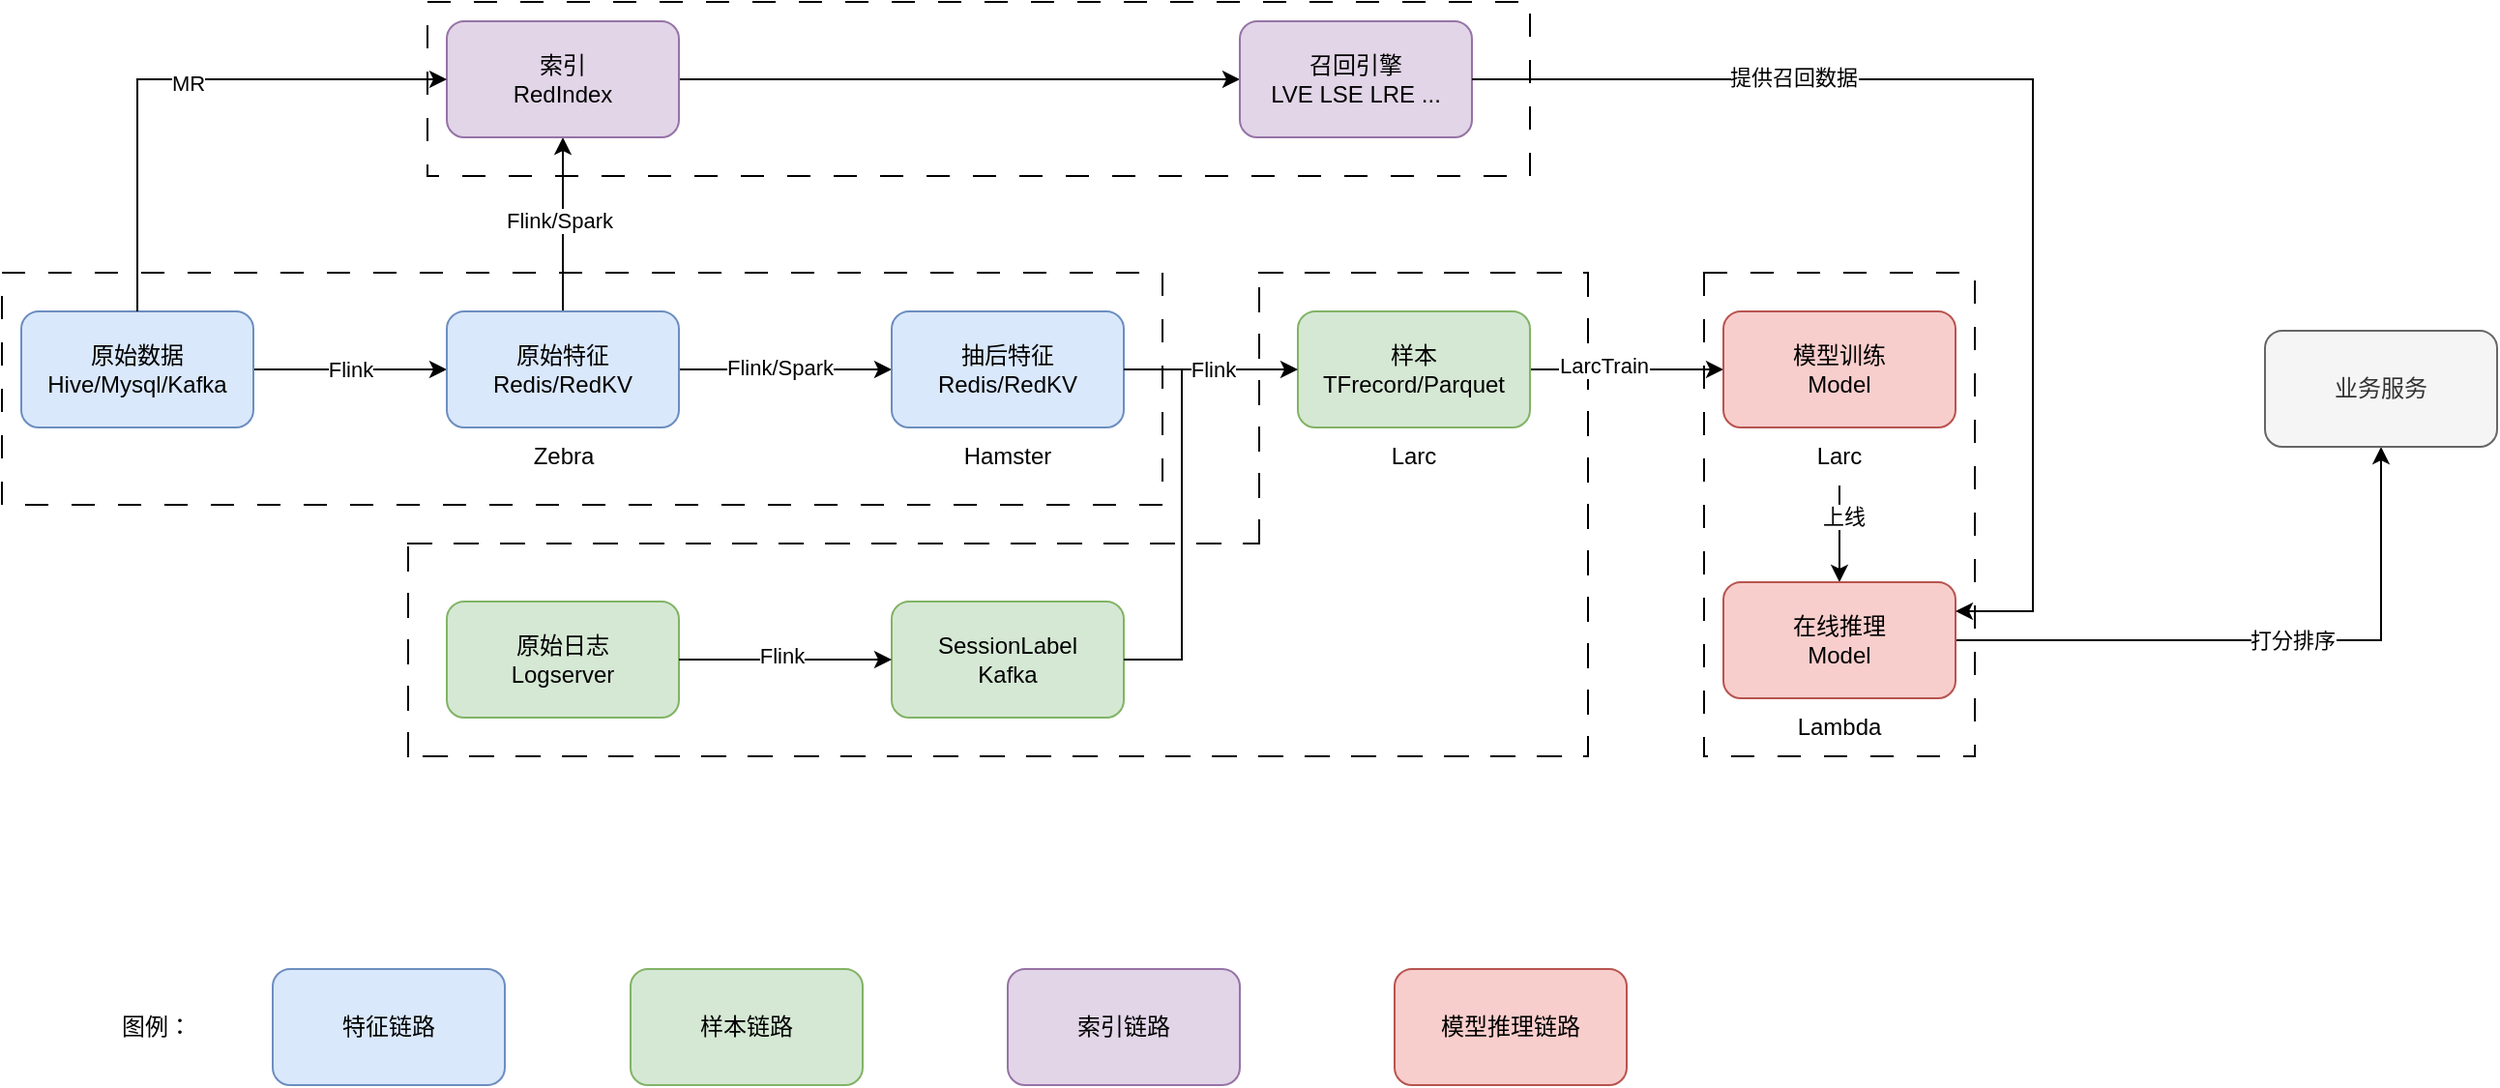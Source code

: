 <mxfile version="26.0.2">
  <diagram name="Page-1" id="Rh6VlPvLoZntSHXJzEm3">
    <mxGraphModel dx="1434" dy="1885" grid="1" gridSize="10" guides="1" tooltips="1" connect="1" arrows="1" fold="1" page="1" pageScale="1" pageWidth="850" pageHeight="1100" math="0" shadow="0">
      <root>
        <mxCell id="0" />
        <mxCell id="1" parent="0" />
        <mxCell id="I_cUN8AiSvmmq4-lAWB_-65" value="" style="rounded=0;whiteSpace=wrap;html=1;dashed=1;dashPattern=12 12;" vertex="1" parent="1">
          <mxGeometry x="340" y="-90" width="570" height="90" as="geometry" />
        </mxCell>
        <mxCell id="I_cUN8AiSvmmq4-lAWB_-55" value="" style="verticalLabelPosition=bottom;verticalAlign=top;html=1;shape=mxgraph.basic.rect;fillColor2=none;strokeWidth=1;size=20;indent=5;dashed=1;dashPattern=12 12;" vertex="1" parent="1">
          <mxGeometry x="1000" y="50" width="140" height="250" as="geometry" />
        </mxCell>
        <mxCell id="I_cUN8AiSvmmq4-lAWB_-54" value="" style="shape=partialRectangle;whiteSpace=wrap;html=1;bottom=0;right=0;fillColor=none;dashed=1;dashPattern=12 12;" vertex="1" parent="1">
          <mxGeometry x="770" y="50" width="170" height="140" as="geometry" />
        </mxCell>
        <mxCell id="I_cUN8AiSvmmq4-lAWB_-52" value="" style="shape=partialRectangle;whiteSpace=wrap;html=1;top=0;left=0;fillColor=none;dashed=1;dashPattern=12 12;" vertex="1" parent="1">
          <mxGeometry x="330" y="50" width="610" height="250" as="geometry" />
        </mxCell>
        <mxCell id="I_cUN8AiSvmmq4-lAWB_-53" value="" style="shape=partialRectangle;whiteSpace=wrap;html=1;bottom=0;right=0;fillColor=none;dashed=1;dashPattern=12 12;" vertex="1" parent="1">
          <mxGeometry x="330" y="190" width="440" height="110" as="geometry" />
        </mxCell>
        <mxCell id="I_cUN8AiSvmmq4-lAWB_-46" value="" style="rounded=0;whiteSpace=wrap;html=1;dashed=1;dashPattern=12 12;" vertex="1" parent="1">
          <mxGeometry x="120" y="50" width="600" height="120" as="geometry" />
        </mxCell>
        <mxCell id="I_cUN8AiSvmmq4-lAWB_-1" value="SessionLabel&lt;div&gt;Kafka&lt;/div&gt;" style="rounded=1;whiteSpace=wrap;html=1;fillColor=#d5e8d4;strokeColor=#82b366;" vertex="1" parent="1">
          <mxGeometry x="580" y="220" width="120" height="60" as="geometry" />
        </mxCell>
        <mxCell id="I_cUN8AiSvmmq4-lAWB_-7" value="Flink" style="edgeStyle=orthogonalEdgeStyle;rounded=0;orthogonalLoop=1;jettySize=auto;html=1;" edge="1" parent="1" source="I_cUN8AiSvmmq4-lAWB_-3" target="I_cUN8AiSvmmq4-lAWB_-5">
          <mxGeometry relative="1" as="geometry" />
        </mxCell>
        <mxCell id="I_cUN8AiSvmmq4-lAWB_-3" value="原始数据&lt;div&gt;&lt;span style=&quot;text-wrap-mode: nowrap;&quot;&gt;Hive/Mysql/Kafka&lt;/span&gt;&lt;/div&gt;" style="rounded=1;whiteSpace=wrap;html=1;fillColor=#dae8fc;strokeColor=#6c8ebf;" vertex="1" parent="1">
          <mxGeometry x="130" y="70" width="120" height="60" as="geometry" />
        </mxCell>
        <mxCell id="I_cUN8AiSvmmq4-lAWB_-14" value="" style="edgeStyle=orthogonalEdgeStyle;rounded=0;orthogonalLoop=1;jettySize=auto;html=1;" edge="1" parent="1" source="I_cUN8AiSvmmq4-lAWB_-5" target="I_cUN8AiSvmmq4-lAWB_-12">
          <mxGeometry relative="1" as="geometry" />
        </mxCell>
        <mxCell id="I_cUN8AiSvmmq4-lAWB_-15" value="Flink/Spark" style="edgeLabel;html=1;align=center;verticalAlign=middle;resizable=0;points=[];" vertex="1" connectable="0" parent="I_cUN8AiSvmmq4-lAWB_-14">
          <mxGeometry x="-0.067" y="1" relative="1" as="geometry">
            <mxPoint as="offset" />
          </mxGeometry>
        </mxCell>
        <mxCell id="I_cUN8AiSvmmq4-lAWB_-56" value="" style="edgeStyle=orthogonalEdgeStyle;rounded=0;orthogonalLoop=1;jettySize=auto;html=1;" edge="1" parent="1" source="I_cUN8AiSvmmq4-lAWB_-5" target="I_cUN8AiSvmmq4-lAWB_-8">
          <mxGeometry relative="1" as="geometry" />
        </mxCell>
        <mxCell id="I_cUN8AiSvmmq4-lAWB_-57" value="Flink/Spark" style="edgeLabel;html=1;align=center;verticalAlign=middle;resizable=0;points=[];" vertex="1" connectable="0" parent="I_cUN8AiSvmmq4-lAWB_-56">
          <mxGeometry x="0.044" y="2" relative="1" as="geometry">
            <mxPoint as="offset" />
          </mxGeometry>
        </mxCell>
        <mxCell id="I_cUN8AiSvmmq4-lAWB_-5" value="原始特征&lt;div&gt;Redis/RedKV&lt;/div&gt;" style="rounded=1;whiteSpace=wrap;html=1;fillColor=#dae8fc;strokeColor=#6c8ebf;" vertex="1" parent="1">
          <mxGeometry x="350" y="70" width="120" height="60" as="geometry" />
        </mxCell>
        <mxCell id="I_cUN8AiSvmmq4-lAWB_-6" value="Zebra" style="text;html=1;align=center;verticalAlign=middle;resizable=0;points=[];autosize=1;strokeColor=none;fillColor=none;" vertex="1" parent="1">
          <mxGeometry x="385" y="130" width="50" height="30" as="geometry" />
        </mxCell>
        <mxCell id="I_cUN8AiSvmmq4-lAWB_-62" value="" style="edgeStyle=orthogonalEdgeStyle;rounded=0;orthogonalLoop=1;jettySize=auto;html=1;" edge="1" parent="1" source="I_cUN8AiSvmmq4-lAWB_-8" target="I_cUN8AiSvmmq4-lAWB_-61">
          <mxGeometry relative="1" as="geometry" />
        </mxCell>
        <mxCell id="I_cUN8AiSvmmq4-lAWB_-8" value="索引&lt;div&gt;RedIndex&lt;/div&gt;" style="rounded=1;whiteSpace=wrap;html=1;fillColor=#e1d5e7;strokeColor=#9673a6;" vertex="1" parent="1">
          <mxGeometry x="350" y="-80" width="120" height="60" as="geometry" />
        </mxCell>
        <mxCell id="I_cUN8AiSvmmq4-lAWB_-12" value="抽后特征&lt;div&gt;Redis/RedKV&lt;/div&gt;" style="rounded=1;whiteSpace=wrap;html=1;fillColor=#dae8fc;strokeColor=#6c8ebf;" vertex="1" parent="1">
          <mxGeometry x="580" y="70" width="120" height="60" as="geometry" />
        </mxCell>
        <mxCell id="I_cUN8AiSvmmq4-lAWB_-13" value="Hamster" style="text;html=1;align=center;verticalAlign=middle;whiteSpace=wrap;rounded=0;" vertex="1" parent="1">
          <mxGeometry x="610" y="130" width="60" height="30" as="geometry" />
        </mxCell>
        <mxCell id="I_cUN8AiSvmmq4-lAWB_-16" value="原始日志&lt;div&gt;Logserver&lt;/div&gt;" style="rounded=1;whiteSpace=wrap;html=1;fillColor=#d5e8d4;strokeColor=#82b366;" vertex="1" parent="1">
          <mxGeometry x="350" y="220" width="120" height="60" as="geometry" />
        </mxCell>
        <mxCell id="I_cUN8AiSvmmq4-lAWB_-21" value="" style="endArrow=classic;html=1;rounded=0;entryX=0;entryY=0.5;entryDx=0;entryDy=0;exitX=1;exitY=0.5;exitDx=0;exitDy=0;" edge="1" parent="1" source="I_cUN8AiSvmmq4-lAWB_-16" target="I_cUN8AiSvmmq4-lAWB_-1">
          <mxGeometry width="50" height="50" relative="1" as="geometry">
            <mxPoint x="480" y="250" as="sourcePoint" />
            <mxPoint x="530" y="200" as="targetPoint" />
          </mxGeometry>
        </mxCell>
        <mxCell id="I_cUN8AiSvmmq4-lAWB_-22" value="Flink" style="edgeLabel;html=1;align=center;verticalAlign=middle;resizable=0;points=[];" vertex="1" connectable="0" parent="I_cUN8AiSvmmq4-lAWB_-21">
          <mxGeometry x="-0.04" y="2" relative="1" as="geometry">
            <mxPoint as="offset" />
          </mxGeometry>
        </mxCell>
        <mxCell id="I_cUN8AiSvmmq4-lAWB_-30" value="" style="edgeStyle=orthogonalEdgeStyle;rounded=0;orthogonalLoop=1;jettySize=auto;html=1;" edge="1" parent="1" source="I_cUN8AiSvmmq4-lAWB_-23" target="I_cUN8AiSvmmq4-lAWB_-29">
          <mxGeometry relative="1" as="geometry" />
        </mxCell>
        <mxCell id="I_cUN8AiSvmmq4-lAWB_-34" value="LarcTrain" style="edgeLabel;html=1;align=center;verticalAlign=middle;resizable=0;points=[];" vertex="1" connectable="0" parent="I_cUN8AiSvmmq4-lAWB_-30">
          <mxGeometry x="-0.24" y="2" relative="1" as="geometry">
            <mxPoint as="offset" />
          </mxGeometry>
        </mxCell>
        <mxCell id="I_cUN8AiSvmmq4-lAWB_-23" value="样本&lt;div&gt;TFrecord/Parquet&lt;/div&gt;" style="rounded=1;whiteSpace=wrap;html=1;fillColor=#d5e8d4;strokeColor=#82b366;" vertex="1" parent="1">
          <mxGeometry x="790" y="70" width="120" height="60" as="geometry" />
        </mxCell>
        <mxCell id="I_cUN8AiSvmmq4-lAWB_-24" value="" style="endArrow=classic;html=1;rounded=0;entryX=0;entryY=0.5;entryDx=0;entryDy=0;" edge="1" parent="1" target="I_cUN8AiSvmmq4-lAWB_-23">
          <mxGeometry width="50" height="50" relative="1" as="geometry">
            <mxPoint x="700" y="100" as="sourcePoint" />
            <mxPoint x="750" y="50" as="targetPoint" />
          </mxGeometry>
        </mxCell>
        <mxCell id="I_cUN8AiSvmmq4-lAWB_-25" value="Flink" style="edgeLabel;html=1;align=center;verticalAlign=middle;resizable=0;points=[];" vertex="1" connectable="0" parent="I_cUN8AiSvmmq4-lAWB_-24">
          <mxGeometry x="0.022" y="4" relative="1" as="geometry">
            <mxPoint y="4" as="offset" />
          </mxGeometry>
        </mxCell>
        <mxCell id="I_cUN8AiSvmmq4-lAWB_-27" value="" style="endArrow=none;html=1;rounded=0;" edge="1" parent="1">
          <mxGeometry width="50" height="50" relative="1" as="geometry">
            <mxPoint x="700" y="250" as="sourcePoint" />
            <mxPoint x="730" y="100" as="targetPoint" />
            <Array as="points">
              <mxPoint x="730" y="250" />
            </Array>
          </mxGeometry>
        </mxCell>
        <mxCell id="I_cUN8AiSvmmq4-lAWB_-28" value="Larc" style="text;html=1;align=center;verticalAlign=middle;whiteSpace=wrap;rounded=0;" vertex="1" parent="1">
          <mxGeometry x="820" y="130" width="60" height="30" as="geometry" />
        </mxCell>
        <mxCell id="I_cUN8AiSvmmq4-lAWB_-29" value="模型训练&lt;div&gt;Model&lt;/div&gt;" style="rounded=1;whiteSpace=wrap;html=1;fillColor=#f8cecc;strokeColor=#b85450;" vertex="1" parent="1">
          <mxGeometry x="1010" y="70" width="120" height="60" as="geometry" />
        </mxCell>
        <mxCell id="I_cUN8AiSvmmq4-lAWB_-49" value="" style="edgeStyle=orthogonalEdgeStyle;rounded=0;orthogonalLoop=1;jettySize=auto;html=1;" edge="1" parent="1" source="I_cUN8AiSvmmq4-lAWB_-31" target="I_cUN8AiSvmmq4-lAWB_-36">
          <mxGeometry relative="1" as="geometry" />
        </mxCell>
        <mxCell id="I_cUN8AiSvmmq4-lAWB_-50" value="上线" style="edgeLabel;html=1;align=center;verticalAlign=middle;resizable=0;points=[];" vertex="1" connectable="0" parent="I_cUN8AiSvmmq4-lAWB_-49">
          <mxGeometry x="-0.36" y="2" relative="1" as="geometry">
            <mxPoint as="offset" />
          </mxGeometry>
        </mxCell>
        <mxCell id="I_cUN8AiSvmmq4-lAWB_-31" value="Larc" style="text;html=1;align=center;verticalAlign=middle;whiteSpace=wrap;rounded=0;" vertex="1" parent="1">
          <mxGeometry x="1040" y="130" width="60" height="30" as="geometry" />
        </mxCell>
        <mxCell id="I_cUN8AiSvmmq4-lAWB_-35" value="Lambda" style="text;html=1;align=center;verticalAlign=middle;whiteSpace=wrap;rounded=0;" vertex="1" parent="1">
          <mxGeometry x="1040" y="270" width="60" height="30" as="geometry" />
        </mxCell>
        <mxCell id="I_cUN8AiSvmmq4-lAWB_-39" value="" style="edgeStyle=orthogonalEdgeStyle;rounded=0;orthogonalLoop=1;jettySize=auto;html=1;" edge="1" parent="1" source="I_cUN8AiSvmmq4-lAWB_-36" target="I_cUN8AiSvmmq4-lAWB_-37">
          <mxGeometry relative="1" as="geometry" />
        </mxCell>
        <mxCell id="I_cUN8AiSvmmq4-lAWB_-40" value="打分排序" style="edgeLabel;html=1;align=center;verticalAlign=middle;resizable=0;points=[];" vertex="1" connectable="0" parent="I_cUN8AiSvmmq4-lAWB_-39">
          <mxGeometry x="0.089" relative="1" as="geometry">
            <mxPoint as="offset" />
          </mxGeometry>
        </mxCell>
        <mxCell id="I_cUN8AiSvmmq4-lAWB_-36" value="在线推理&lt;div&gt;Model&lt;/div&gt;" style="rounded=1;whiteSpace=wrap;html=1;fillColor=#f8cecc;strokeColor=#b85450;" vertex="1" parent="1">
          <mxGeometry x="1010" y="210" width="120" height="60" as="geometry" />
        </mxCell>
        <mxCell id="I_cUN8AiSvmmq4-lAWB_-37" value="业务服务" style="rounded=1;whiteSpace=wrap;html=1;fillColor=#f5f5f5;fontColor=#333333;strokeColor=#666666;" vertex="1" parent="1">
          <mxGeometry x="1290" y="80" width="120" height="60" as="geometry" />
        </mxCell>
        <mxCell id="I_cUN8AiSvmmq4-lAWB_-58" value="" style="endArrow=classic;html=1;rounded=0;entryX=0;entryY=0.5;entryDx=0;entryDy=0;" edge="1" parent="1" target="I_cUN8AiSvmmq4-lAWB_-8">
          <mxGeometry width="50" height="50" relative="1" as="geometry">
            <mxPoint x="190" y="70" as="sourcePoint" />
            <mxPoint x="240" y="20" as="targetPoint" />
            <Array as="points">
              <mxPoint x="190" y="-50" />
            </Array>
          </mxGeometry>
        </mxCell>
        <mxCell id="I_cUN8AiSvmmq4-lAWB_-60" value="MR" style="edgeLabel;html=1;align=center;verticalAlign=middle;resizable=0;points=[];" vertex="1" connectable="0" parent="I_cUN8AiSvmmq4-lAWB_-58">
          <mxGeometry x="0.038" y="-2" relative="1" as="geometry">
            <mxPoint as="offset" />
          </mxGeometry>
        </mxCell>
        <mxCell id="I_cUN8AiSvmmq4-lAWB_-61" value="&lt;div&gt;召回引擎&lt;/div&gt;LVE LSE LRE ..." style="rounded=1;whiteSpace=wrap;html=1;fillColor=#e1d5e7;strokeColor=#9673a6;" vertex="1" parent="1">
          <mxGeometry x="760" y="-80" width="120" height="60" as="geometry" />
        </mxCell>
        <mxCell id="I_cUN8AiSvmmq4-lAWB_-63" value="" style="endArrow=classic;html=1;rounded=0;entryX=1;entryY=0.25;entryDx=0;entryDy=0;" edge="1" parent="1" target="I_cUN8AiSvmmq4-lAWB_-36">
          <mxGeometry width="50" height="50" relative="1" as="geometry">
            <mxPoint x="880" y="-50" as="sourcePoint" />
            <mxPoint x="1130" y="240" as="targetPoint" />
            <Array as="points">
              <mxPoint x="1170" y="-50" />
              <mxPoint x="1170" y="90" />
              <mxPoint x="1170" y="225" />
            </Array>
          </mxGeometry>
        </mxCell>
        <mxCell id="I_cUN8AiSvmmq4-lAWB_-64" value="提供召回数据" style="edgeLabel;html=1;align=center;verticalAlign=middle;resizable=0;points=[];" vertex="1" connectable="0" parent="I_cUN8AiSvmmq4-lAWB_-63">
          <mxGeometry x="-0.451" y="1" relative="1" as="geometry">
            <mxPoint as="offset" />
          </mxGeometry>
        </mxCell>
        <mxCell id="I_cUN8AiSvmmq4-lAWB_-66" value="特征链路" style="rounded=1;whiteSpace=wrap;html=1;fillColor=#dae8fc;strokeColor=#6c8ebf;" vertex="1" parent="1">
          <mxGeometry x="260" y="410" width="120" height="60" as="geometry" />
        </mxCell>
        <mxCell id="I_cUN8AiSvmmq4-lAWB_-67" value="样本链路" style="rounded=1;whiteSpace=wrap;html=1;fillColor=#d5e8d4;strokeColor=#82b366;" vertex="1" parent="1">
          <mxGeometry x="445" y="410" width="120" height="60" as="geometry" />
        </mxCell>
        <mxCell id="I_cUN8AiSvmmq4-lAWB_-68" value="索引链路" style="rounded=1;whiteSpace=wrap;html=1;fillColor=#e1d5e7;strokeColor=#9673a6;" vertex="1" parent="1">
          <mxGeometry x="640" y="410" width="120" height="60" as="geometry" />
        </mxCell>
        <mxCell id="I_cUN8AiSvmmq4-lAWB_-69" value="模型推理链路" style="rounded=1;whiteSpace=wrap;html=1;fillColor=#f8cecc;strokeColor=#b85450;" vertex="1" parent="1">
          <mxGeometry x="840" y="410" width="120" height="60" as="geometry" />
        </mxCell>
        <mxCell id="I_cUN8AiSvmmq4-lAWB_-70" value="图例：" style="text;html=1;align=center;verticalAlign=middle;whiteSpace=wrap;rounded=0;" vertex="1" parent="1">
          <mxGeometry x="170" y="425" width="60" height="30" as="geometry" />
        </mxCell>
      </root>
    </mxGraphModel>
  </diagram>
</mxfile>
